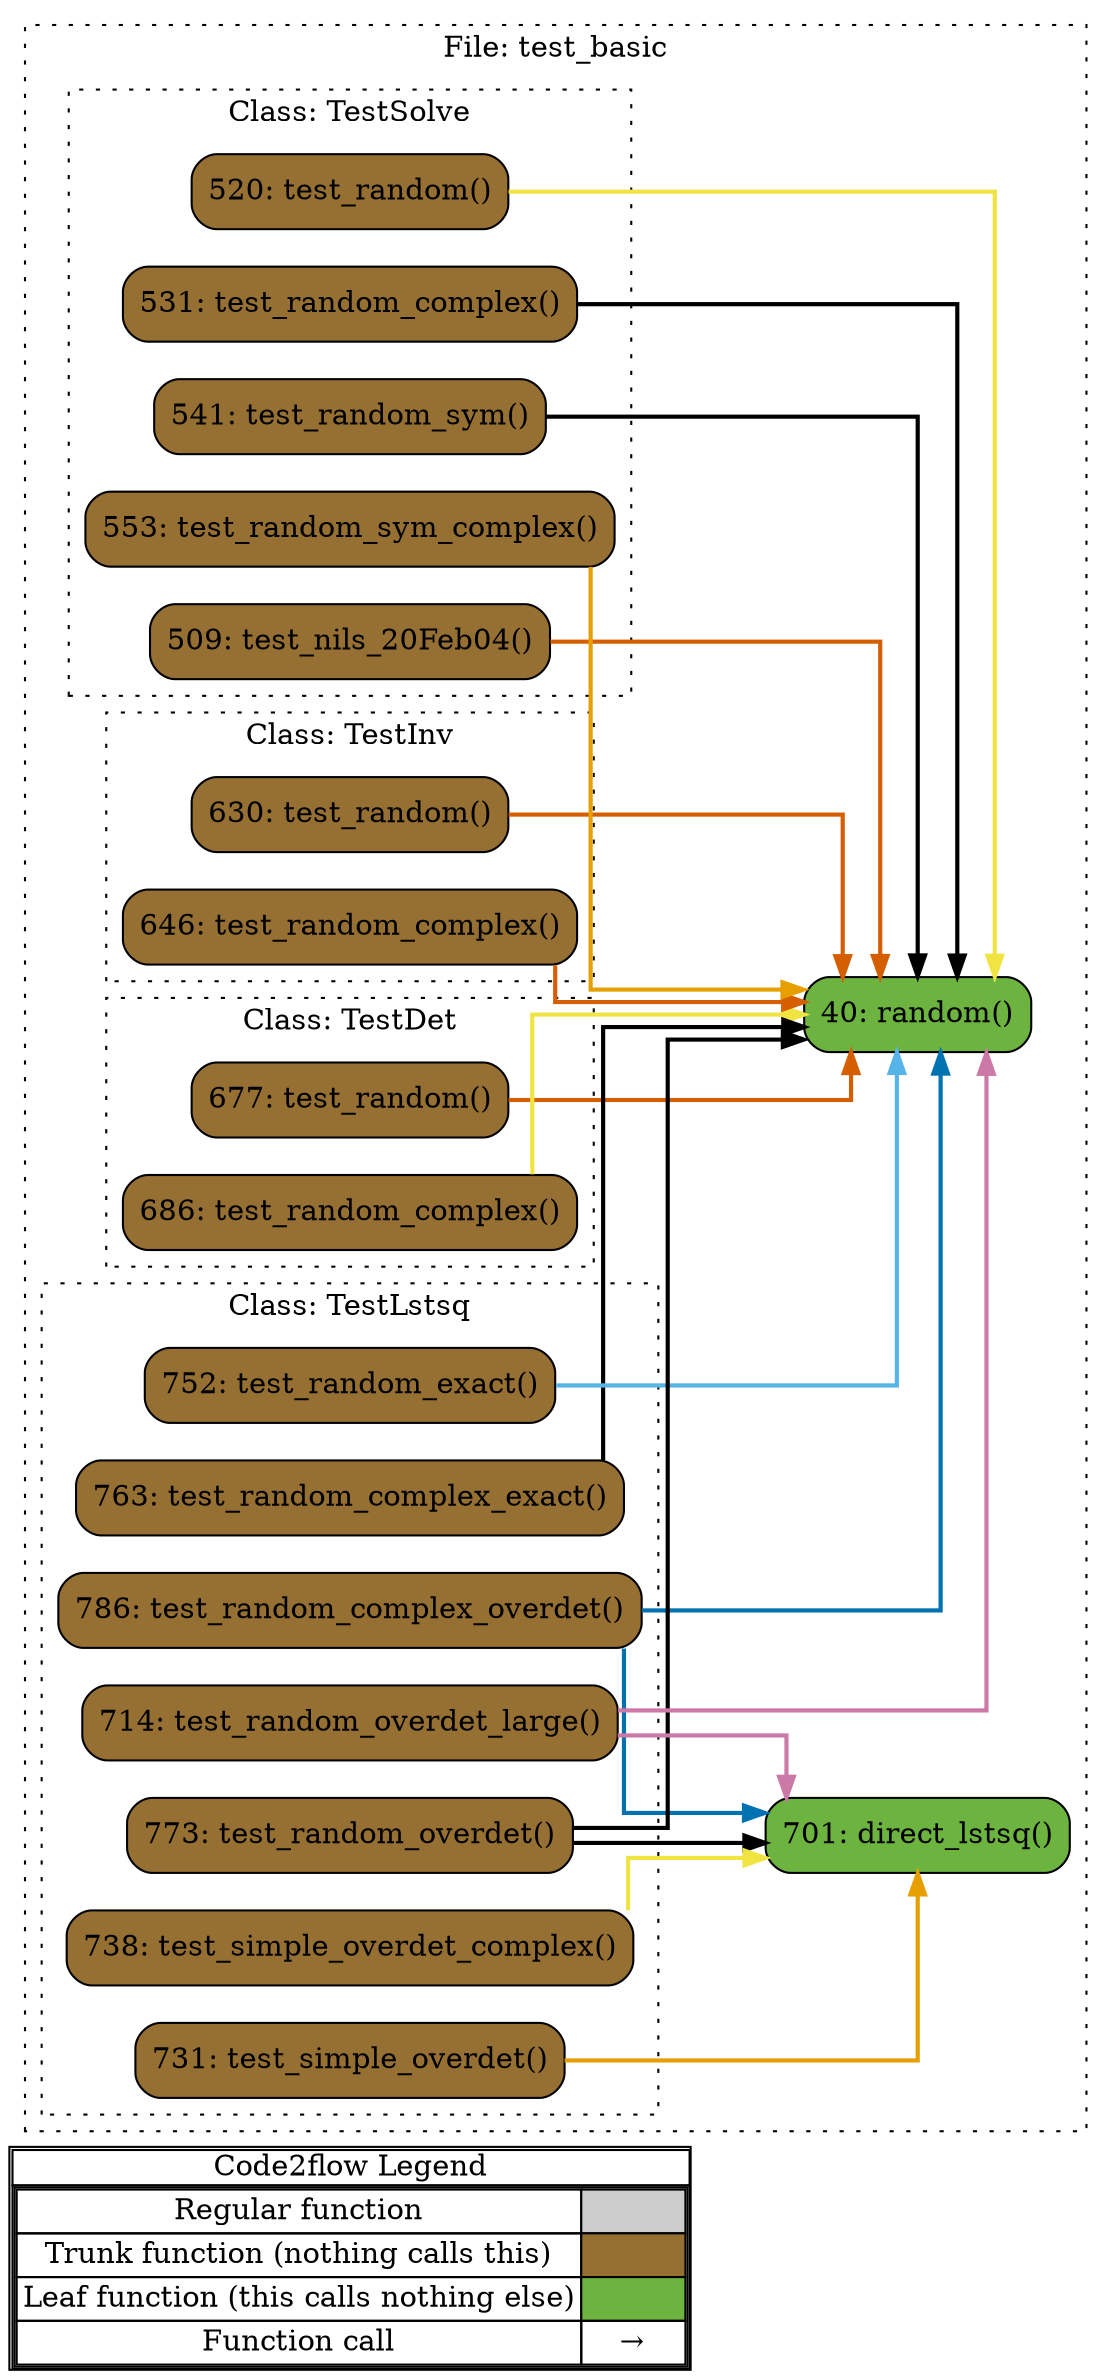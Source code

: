 digraph G {
concentrate=true;
splines="ortho";
rankdir="LR";
subgraph legend{
    rank = min;
    label = "legend";
    Legend [shape=none, margin=0, label = <
        <table cellspacing="0" cellpadding="0" border="1"><tr><td>Code2flow Legend</td></tr><tr><td>
        <table cellspacing="0">
        <tr><td>Regular function</td><td width="50px" bgcolor='#cccccc'></td></tr>
        <tr><td>Trunk function (nothing calls this)</td><td bgcolor='#966F33'></td></tr>
        <tr><td>Leaf function (this calls nothing else)</td><td bgcolor='#6db33f'></td></tr>
        <tr><td>Function call</td><td><font color='black'>&#8594;</font></td></tr>
        </table></td></tr></table>
        >];
}node_44d4405e [label="677: test_random()" name="test_basic::TestDet.test_random" shape="rect" style="rounded,filled" fillcolor="#966F33" ];
node_399c3a74 [label="686: test_random_complex()" name="test_basic::TestDet.test_random_complex" shape="rect" style="rounded,filled" fillcolor="#966F33" ];
node_d721ce0e [label="630: test_random()" name="test_basic::TestInv.test_random" shape="rect" style="rounded,filled" fillcolor="#966F33" ];
node_b9dee36e [label="646: test_random_complex()" name="test_basic::TestInv.test_random_complex" shape="rect" style="rounded,filled" fillcolor="#966F33" ];
node_6b0a1a70 [label="763: test_random_complex_exact()" name="test_basic::TestLstsq.test_random_complex_exact" shape="rect" style="rounded,filled" fillcolor="#966F33" ];
node_e4c8f4cd [label="786: test_random_complex_overdet()" name="test_basic::TestLstsq.test_random_complex_overdet" shape="rect" style="rounded,filled" fillcolor="#966F33" ];
node_1adcc4f2 [label="752: test_random_exact()" name="test_basic::TestLstsq.test_random_exact" shape="rect" style="rounded,filled" fillcolor="#966F33" ];
node_b4ce4b18 [label="773: test_random_overdet()" name="test_basic::TestLstsq.test_random_overdet" shape="rect" style="rounded,filled" fillcolor="#966F33" ];
node_cc68fab7 [label="714: test_random_overdet_large()" name="test_basic::TestLstsq.test_random_overdet_large" shape="rect" style="rounded,filled" fillcolor="#966F33" ];
node_dd8724f1 [label="731: test_simple_overdet()" name="test_basic::TestLstsq.test_simple_overdet" shape="rect" style="rounded,filled" fillcolor="#966F33" ];
node_15849994 [label="738: test_simple_overdet_complex()" name="test_basic::TestLstsq.test_simple_overdet_complex" shape="rect" style="rounded,filled" fillcolor="#966F33" ];
node_5ae594d6 [label="509: test_nils_20Feb04()" name="test_basic::TestSolve.test_nils_20Feb04" shape="rect" style="rounded,filled" fillcolor="#966F33" ];
node_6fd2821c [label="520: test_random()" name="test_basic::TestSolve.test_random" shape="rect" style="rounded,filled" fillcolor="#966F33" ];
node_af0b8a58 [label="531: test_random_complex()" name="test_basic::TestSolve.test_random_complex" shape="rect" style="rounded,filled" fillcolor="#966F33" ];
node_9da44f50 [label="541: test_random_sym()" name="test_basic::TestSolve.test_random_sym" shape="rect" style="rounded,filled" fillcolor="#966F33" ];
node_a75d6af9 [label="553: test_random_sym_complex()" name="test_basic::TestSolve.test_random_sym_complex" shape="rect" style="rounded,filled" fillcolor="#966F33" ];
node_055e2e25 [label="701: direct_lstsq()" name="test_basic::direct_lstsq" shape="rect" style="rounded,filled" fillcolor="#6db33f" ];
node_245ba12b [label="40: random()" name="test_basic::random" shape="rect" style="rounded,filled" fillcolor="#6db33f" ];
node_44d4405e -> node_245ba12b [color="#D55E00" penwidth="2"];
node_399c3a74 -> node_245ba12b [color="#F0E442" penwidth="2"];
node_399c3a74 -> node_245ba12b [color="#F0E442" penwidth="2"];
node_d721ce0e -> node_245ba12b [color="#D55E00" penwidth="2"];
node_b9dee36e -> node_245ba12b [color="#D55E00" penwidth="2"];
node_b9dee36e -> node_245ba12b [color="#D55E00" penwidth="2"];
node_6b0a1a70 -> node_245ba12b [color="#000000" penwidth="2"];
node_6b0a1a70 -> node_245ba12b [color="#000000" penwidth="2"];
node_6b0a1a70 -> node_245ba12b [color="#000000" penwidth="2"];
node_e4c8f4cd -> node_055e2e25 [color="#0072B2" penwidth="2"];
node_e4c8f4cd -> node_245ba12b [color="#0072B2" penwidth="2"];
node_e4c8f4cd -> node_245ba12b [color="#0072B2" penwidth="2"];
node_e4c8f4cd -> node_245ba12b [color="#0072B2" penwidth="2"];
node_1adcc4f2 -> node_245ba12b [color="#56B4E9" penwidth="2"];
node_1adcc4f2 -> node_245ba12b [color="#56B4E9" penwidth="2"];
node_b4ce4b18 -> node_055e2e25 [color="#000000" penwidth="2"];
node_b4ce4b18 -> node_245ba12b [color="#000000" penwidth="2"];
node_b4ce4b18 -> node_245ba12b [color="#000000" penwidth="2"];
node_cc68fab7 -> node_055e2e25 [color="#CC79A7" penwidth="2"];
node_cc68fab7 -> node_245ba12b [color="#CC79A7" penwidth="2"];
node_cc68fab7 -> node_245ba12b [color="#CC79A7" penwidth="2"];
node_dd8724f1 -> node_055e2e25 [color="#E69F00" penwidth="2"];
node_15849994 -> node_055e2e25 [color="#F0E442" penwidth="2"];
node_5ae594d6 -> node_245ba12b [color="#D55E00" penwidth="2"];
node_5ae594d6 -> node_245ba12b [color="#D55E00" penwidth="2"];
node_6fd2821c -> node_245ba12b [color="#F0E442" penwidth="2"];
node_6fd2821c -> node_245ba12b [color="#F0E442" penwidth="2"];
node_af0b8a58 -> node_245ba12b [color="#000000" penwidth="2"];
node_af0b8a58 -> node_245ba12b [color="#000000" penwidth="2"];
node_af0b8a58 -> node_245ba12b [color="#000000" penwidth="2"];
node_9da44f50 -> node_245ba12b [color="#000000" penwidth="2"];
node_9da44f50 -> node_245ba12b [color="#000000" penwidth="2"];
node_a75d6af9 -> node_245ba12b [color="#E69F00" penwidth="2"];
node_a75d6af9 -> node_245ba12b [color="#E69F00" penwidth="2"];
node_a75d6af9 -> node_245ba12b [color="#E69F00" penwidth="2"];
subgraph cluster_d47c6c4f {
    node_245ba12b node_055e2e25;
    label="File: test_basic";
    name="test_basic";
    style="filled";
    graph[style=dotted];
    subgraph cluster_a19e3d65 {
        node_5ae594d6 node_6fd2821c node_af0b8a58 node_9da44f50 node_a75d6af9;
        label="Class: TestSolve";
        name="TestSolve";
        style="filled";
        graph[style=dotted];
    };
    subgraph cluster_177e375a {
        node_d721ce0e node_b9dee36e;
        label="Class: TestInv";
        name="TestInv";
        style="filled";
        graph[style=dotted];
    };
    subgraph cluster_c9edf077 {
        node_44d4405e node_399c3a74;
        label="Class: TestDet";
        name="TestDet";
        style="filled";
        graph[style=dotted];
    };
    subgraph cluster_0565e1bc {
        node_cc68fab7 node_dd8724f1 node_15849994 node_1adcc4f2 node_6b0a1a70 node_b4ce4b18 node_e4c8f4cd;
        label="Class: TestLstsq";
        name="TestLstsq";
        style="filled";
        graph[style=dotted];
    };
};
}
